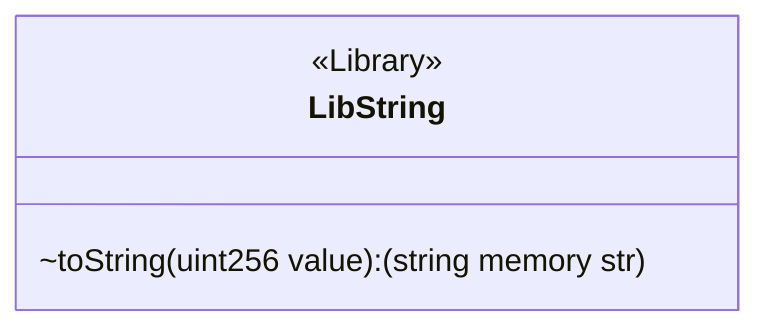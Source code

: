 classDiagram
  %% 342:2066:0
  class LibString {
    <<Library>>
    ~toString(uint256 value): (string memory str)
  }